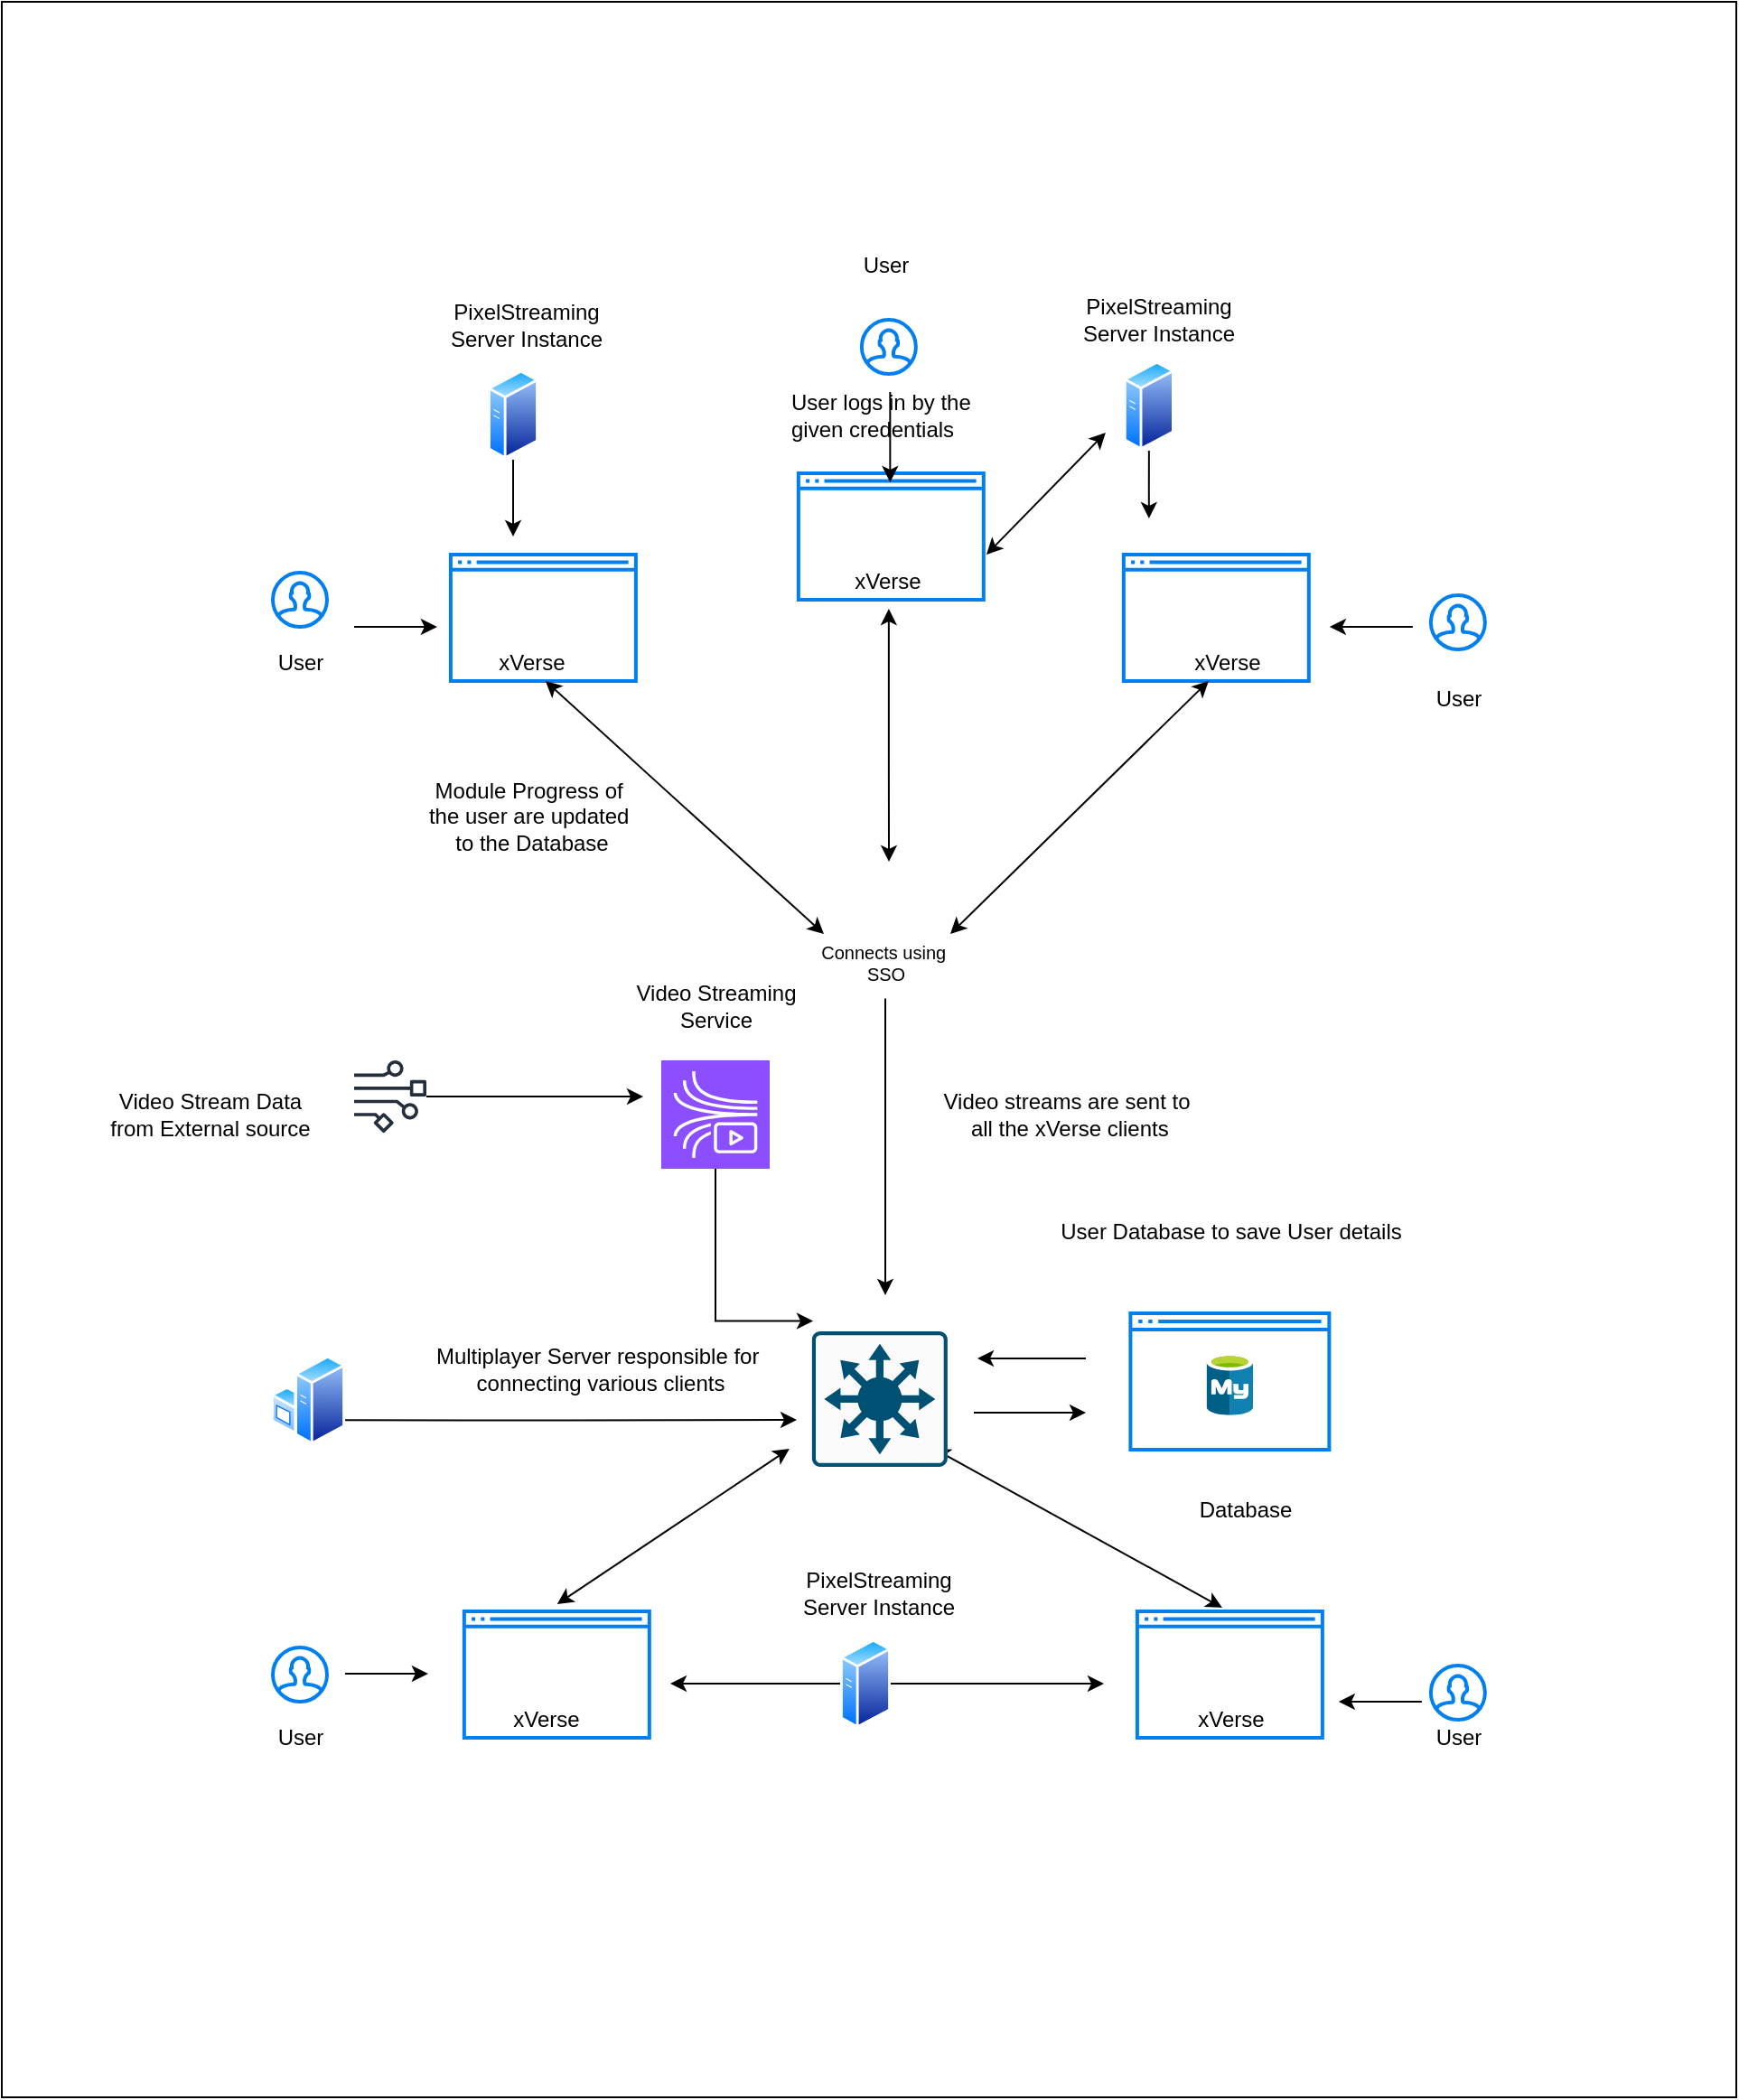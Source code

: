 <mxfile version="23.1.1" type="github">
  <diagram name="Page-1" id="_-QGzUOd0_QxzRf3aAG5">
    <mxGraphModel dx="2951" dy="1599" grid="1" gridSize="10" guides="1" tooltips="1" connect="1" arrows="1" fold="1" page="1" pageScale="1" pageWidth="1169" pageHeight="827" math="0" shadow="0">
      <root>
        <mxCell id="0" />
        <mxCell id="1" parent="0" />
        <mxCell id="xQB053-bf11Bh5swQLD1-143" value="" style="rounded=0;whiteSpace=wrap;html=1;" vertex="1" parent="1">
          <mxGeometry x="140" y="270" width="960" height="1160" as="geometry" />
        </mxCell>
        <mxCell id="xQB053-bf11Bh5swQLD1-28" value="" style="group" vertex="1" connectable="0" parent="1">
          <mxGeometry x="388.45" y="576" width="102.48" height="75" as="geometry" />
        </mxCell>
        <mxCell id="xQB053-bf11Bh5swQLD1-29" value="" style="html=1;verticalLabelPosition=bottom;align=center;labelBackgroundColor=#ffffff;verticalAlign=top;strokeWidth=2;strokeColor=#0080F0;shadow=0;dashed=0;shape=mxgraph.ios7.icons.window;" vertex="1" parent="xQB053-bf11Bh5swQLD1-28">
          <mxGeometry width="102.48" height="70" as="geometry" />
        </mxCell>
        <mxCell id="xQB053-bf11Bh5swQLD1-30" value="" style="shape=image;html=1;verticalAlign=top;verticalLabelPosition=bottom;labelBackgroundColor=#ffffff;imageAspect=0;aspect=fixed;image=https://cdn2.iconfinder.com/data/icons/vivid/48/vr-128.png" vertex="1" parent="xQB053-bf11Bh5swQLD1-28">
          <mxGeometry x="28.181" y="16.154" width="42.043" height="42.043" as="geometry" />
        </mxCell>
        <mxCell id="xQB053-bf11Bh5swQLD1-31" value="xVerse" style="text;html=1;align=center;verticalAlign=middle;resizable=0;points=[];autosize=1;strokeColor=none;fillColor=none;fontSize=12;" vertex="1" parent="xQB053-bf11Bh5swQLD1-28">
          <mxGeometry x="15.0" y="45" width="60" height="30" as="geometry" />
        </mxCell>
        <mxCell id="xQB053-bf11Bh5swQLD1-33" value="" style="group" vertex="1" connectable="0" parent="1">
          <mxGeometry x="760.93" y="576" width="102.48" height="75" as="geometry" />
        </mxCell>
        <mxCell id="xQB053-bf11Bh5swQLD1-34" value="" style="html=1;verticalLabelPosition=bottom;align=center;labelBackgroundColor=#ffffff;verticalAlign=top;strokeWidth=2;strokeColor=#0080F0;shadow=0;dashed=0;shape=mxgraph.ios7.icons.window;" vertex="1" parent="xQB053-bf11Bh5swQLD1-33">
          <mxGeometry width="102.48" height="70" as="geometry" />
        </mxCell>
        <mxCell id="xQB053-bf11Bh5swQLD1-35" value="" style="shape=image;html=1;verticalAlign=top;verticalLabelPosition=bottom;labelBackgroundColor=#ffffff;imageAspect=0;aspect=fixed;image=https://cdn2.iconfinder.com/data/icons/vivid/48/vr-128.png" vertex="1" parent="xQB053-bf11Bh5swQLD1-33">
          <mxGeometry x="28.181" y="16.154" width="42.043" height="42.043" as="geometry" />
        </mxCell>
        <mxCell id="xQB053-bf11Bh5swQLD1-36" value="xVerse" style="text;html=1;align=center;verticalAlign=middle;resizable=0;points=[];autosize=1;strokeColor=none;fillColor=none;fontSize=12;" vertex="1" parent="xQB053-bf11Bh5swQLD1-33">
          <mxGeometry x="27.48" y="45" width="60" height="30" as="geometry" />
        </mxCell>
        <mxCell id="xQB053-bf11Bh5swQLD1-38" value="" style="group" vertex="1" connectable="0" parent="1">
          <mxGeometry x="580.93" y="531" width="102.48" height="75" as="geometry" />
        </mxCell>
        <mxCell id="xQB053-bf11Bh5swQLD1-39" value="" style="html=1;verticalLabelPosition=bottom;align=center;labelBackgroundColor=#ffffff;verticalAlign=top;strokeWidth=2;strokeColor=#0080F0;shadow=0;dashed=0;shape=mxgraph.ios7.icons.window;" vertex="1" parent="xQB053-bf11Bh5swQLD1-38">
          <mxGeometry width="102.48" height="70" as="geometry" />
        </mxCell>
        <mxCell id="xQB053-bf11Bh5swQLD1-40" value="" style="shape=image;html=1;verticalAlign=top;verticalLabelPosition=bottom;labelBackgroundColor=#ffffff;imageAspect=0;aspect=fixed;image=https://cdn2.iconfinder.com/data/icons/vivid/48/vr-128.png" vertex="1" parent="xQB053-bf11Bh5swQLD1-38">
          <mxGeometry x="28.181" y="16.154" width="42.043" height="42.043" as="geometry" />
        </mxCell>
        <mxCell id="xQB053-bf11Bh5swQLD1-41" value="xVerse" style="text;html=1;align=center;verticalAlign=middle;resizable=0;points=[];autosize=1;strokeColor=none;fillColor=none;fontSize=12;" vertex="1" parent="xQB053-bf11Bh5swQLD1-38">
          <mxGeometry x="19.2" y="45" width="60" height="30" as="geometry" />
        </mxCell>
        <mxCell id="xQB053-bf11Bh5swQLD1-42" value="User" style="text;html=1;align=center;verticalAlign=middle;resizable=0;points=[];autosize=1;strokeColor=none;fillColor=none;fontSize=12;" vertex="1" parent="xQB053-bf11Bh5swQLD1-38">
          <mxGeometry x="28.07" y="-125" width="40" height="20" as="geometry" />
        </mxCell>
        <mxCell id="xQB053-bf11Bh5swQLD1-48" value="" style="group" vertex="1" connectable="0" parent="1">
          <mxGeometry x="395.93" y="1161" width="102.48" height="75" as="geometry" />
        </mxCell>
        <mxCell id="xQB053-bf11Bh5swQLD1-49" value="" style="html=1;verticalLabelPosition=bottom;align=center;labelBackgroundColor=#ffffff;verticalAlign=top;strokeWidth=2;strokeColor=#0080F0;shadow=0;dashed=0;shape=mxgraph.ios7.icons.window;" vertex="1" parent="xQB053-bf11Bh5swQLD1-48">
          <mxGeometry width="102.48" height="70" as="geometry" />
        </mxCell>
        <mxCell id="xQB053-bf11Bh5swQLD1-50" value="" style="shape=image;html=1;verticalAlign=top;verticalLabelPosition=bottom;labelBackgroundColor=#ffffff;imageAspect=0;aspect=fixed;image=https://cdn2.iconfinder.com/data/icons/vivid/48/vr-128.png" vertex="1" parent="xQB053-bf11Bh5swQLD1-48">
          <mxGeometry x="28.181" y="16.154" width="42.043" height="42.043" as="geometry" />
        </mxCell>
        <mxCell id="xQB053-bf11Bh5swQLD1-51" value="xVerse" style="text;html=1;align=center;verticalAlign=middle;resizable=0;points=[];autosize=1;strokeColor=none;fillColor=none;fontSize=12;" vertex="1" parent="xQB053-bf11Bh5swQLD1-48">
          <mxGeometry x="15" y="45" width="60" height="30" as="geometry" />
        </mxCell>
        <mxCell id="xQB053-bf11Bh5swQLD1-53" value="" style="group" vertex="1" connectable="0" parent="1">
          <mxGeometry x="768.45" y="1161" width="102.48" height="75" as="geometry" />
        </mxCell>
        <mxCell id="xQB053-bf11Bh5swQLD1-54" value="" style="html=1;verticalLabelPosition=bottom;align=center;labelBackgroundColor=#ffffff;verticalAlign=top;strokeWidth=2;strokeColor=#0080F0;shadow=0;dashed=0;shape=mxgraph.ios7.icons.window;" vertex="1" parent="xQB053-bf11Bh5swQLD1-53">
          <mxGeometry width="102.48" height="70" as="geometry" />
        </mxCell>
        <mxCell id="xQB053-bf11Bh5swQLD1-55" value="" style="shape=image;html=1;verticalAlign=top;verticalLabelPosition=bottom;labelBackgroundColor=#ffffff;imageAspect=0;aspect=fixed;image=https://cdn2.iconfinder.com/data/icons/vivid/48/vr-128.png" vertex="1" parent="xQB053-bf11Bh5swQLD1-53">
          <mxGeometry x="28.181" y="16.154" width="42.043" height="42.043" as="geometry" />
        </mxCell>
        <mxCell id="xQB053-bf11Bh5swQLD1-56" value="xVerse" style="text;html=1;align=center;verticalAlign=middle;resizable=0;points=[];autosize=1;strokeColor=none;fillColor=none;fontSize=12;" vertex="1" parent="xQB053-bf11Bh5swQLD1-53">
          <mxGeometry x="21.24" y="45" width="60" height="30" as="geometry" />
        </mxCell>
        <mxCell id="xQB053-bf11Bh5swQLD1-57" value="" style="endArrow=classic;startArrow=classic;html=1;rounded=0;fontSize=9;" edge="1" parent="1">
          <mxGeometry width="50" height="50" relative="1" as="geometry">
            <mxPoint x="595" y="786" as="sourcePoint" />
            <mxPoint x="440.93" y="646" as="targetPoint" />
          </mxGeometry>
        </mxCell>
        <mxCell id="xQB053-bf11Bh5swQLD1-58" value="" style="endArrow=classic;startArrow=classic;html=1;rounded=0;fontSize=9;" edge="1" parent="1">
          <mxGeometry width="50" height="50" relative="1" as="geometry">
            <mxPoint x="631" y="746" as="sourcePoint" />
            <mxPoint x="630.93" y="606" as="targetPoint" />
            <Array as="points">
              <mxPoint x="630.93" y="686" />
            </Array>
          </mxGeometry>
        </mxCell>
        <mxCell id="xQB053-bf11Bh5swQLD1-59" value="" style="endArrow=classic;startArrow=classic;html=1;rounded=0;fontSize=9;" edge="1" parent="1">
          <mxGeometry width="50" height="50" relative="1" as="geometry">
            <mxPoint x="665" y="786" as="sourcePoint" />
            <mxPoint x="807.93" y="646" as="targetPoint" />
          </mxGeometry>
        </mxCell>
        <mxCell id="xQB053-bf11Bh5swQLD1-60" value="" style="endArrow=classic;startArrow=classic;html=1;rounded=0;fontSize=9;exitX=0.502;exitY=-0.057;exitDx=0;exitDy=0;exitPerimeter=0;" edge="1" parent="1" source="xQB053-bf11Bh5swQLD1-49">
          <mxGeometry width="50" height="50" relative="1" as="geometry">
            <mxPoint x="475.93" y="1121" as="sourcePoint" />
            <mxPoint x="575.93" y="1071" as="targetPoint" />
          </mxGeometry>
        </mxCell>
        <mxCell id="xQB053-bf11Bh5swQLD1-61" value="" style="endArrow=classic;startArrow=classic;html=1;rounded=0;fontSize=9;entryX=0.459;entryY=-0.029;entryDx=0;entryDy=0;entryPerimeter=0;" edge="1" parent="1" target="xQB053-bf11Bh5swQLD1-54">
          <mxGeometry width="50" height="50" relative="1" as="geometry">
            <mxPoint x="655.93" y="1071" as="sourcePoint" />
            <mxPoint x="882.891" y="1054.99" as="targetPoint" />
          </mxGeometry>
        </mxCell>
        <mxCell id="xQB053-bf11Bh5swQLD1-62" value="" style="endArrow=classic;html=1;rounded=0;fontSize=9;" edge="1" parent="1">
          <mxGeometry width="50" height="50" relative="1" as="geometry">
            <mxPoint x="335" y="616" as="sourcePoint" />
            <mxPoint x="380.93" y="616" as="targetPoint" />
          </mxGeometry>
        </mxCell>
        <mxCell id="xQB053-bf11Bh5swQLD1-63" value="" style="endArrow=classic;html=1;rounded=0;fontSize=9;" edge="1" parent="1">
          <mxGeometry width="50" height="50" relative="1" as="geometry">
            <mxPoint x="920.93" y="616" as="sourcePoint" />
            <mxPoint x="874.93" y="616" as="targetPoint" />
          </mxGeometry>
        </mxCell>
        <mxCell id="xQB053-bf11Bh5swQLD1-64" value="" style="endArrow=classic;html=1;rounded=0;fontSize=9;" edge="1" parent="1">
          <mxGeometry width="50" height="50" relative="1" as="geometry">
            <mxPoint x="925.93" y="1211" as="sourcePoint" />
            <mxPoint x="879.93" y="1211" as="targetPoint" />
          </mxGeometry>
        </mxCell>
        <mxCell id="xQB053-bf11Bh5swQLD1-65" value="" style="endArrow=classic;html=1;rounded=0;fontSize=9;" edge="1" parent="1">
          <mxGeometry width="50" height="50" relative="1" as="geometry">
            <mxPoint x="330" y="1195.5" as="sourcePoint" />
            <mxPoint x="375.93" y="1195.5" as="targetPoint" />
          </mxGeometry>
        </mxCell>
        <mxCell id="xQB053-bf11Bh5swQLD1-66" value="" style="endArrow=classic;html=1;rounded=0;fontSize=9;" edge="1" parent="1">
          <mxGeometry width="50" height="50" relative="1" as="geometry">
            <mxPoint x="631.67" y="486" as="sourcePoint" />
            <mxPoint x="631.67" y="536" as="targetPoint" />
          </mxGeometry>
        </mxCell>
        <mxCell id="xQB053-bf11Bh5swQLD1-67" value="" style="group" vertex="1" connectable="0" parent="1">
          <mxGeometry x="599" y="745.995" width="85" height="75.815" as="geometry" />
        </mxCell>
        <mxCell id="xQB053-bf11Bh5swQLD1-68" value="" style="shape=image;html=1;verticalAlign=top;verticalLabelPosition=bottom;labelBackgroundColor=#ffffff;imageAspect=0;aspect=fixed;image=https://cdn4.iconfinder.com/data/icons/internet-security-flat-2/32/Internet_Security_Browser_shield_website_web_safe-128.png;fontSize=10;" vertex="1" parent="xQB053-bf11Bh5swQLD1-67">
          <mxGeometry x="9.59" width="40.816" height="40.816" as="geometry" />
        </mxCell>
        <mxCell id="xQB053-bf11Bh5swQLD1-132" style="edgeStyle=orthogonalEdgeStyle;rounded=0;orthogonalLoop=1;jettySize=auto;html=1;" edge="1" parent="xQB053-bf11Bh5swQLD1-67" source="xQB053-bf11Bh5swQLD1-69">
          <mxGeometry relative="1" as="geometry">
            <mxPoint x="30" y="240.005" as="targetPoint" />
          </mxGeometry>
        </mxCell>
        <mxCell id="xQB053-bf11Bh5swQLD1-69" value="Connects using&amp;nbsp;&lt;br&gt;SSO" style="text;html=1;align=center;verticalAlign=middle;resizable=0;points=[];autosize=1;strokeColor=none;fillColor=none;fontSize=10;" vertex="1" parent="xQB053-bf11Bh5swQLD1-67">
          <mxGeometry x="-20" y="35.815" width="100" height="40" as="geometry" />
        </mxCell>
        <mxCell id="xQB053-bf11Bh5swQLD1-71" value="" style="sketch=0;points=[[0.015,0.015,0],[0.985,0.015,0],[0.985,0.985,0],[0.015,0.985,0],[0.25,0,0],[0.5,0,0],[0.75,0,0],[1,0.25,0],[1,0.5,0],[1,0.75,0],[0.75,1,0],[0.5,1,0],[0.25,1,0],[0,0.75,0],[0,0.5,0],[0,0.25,0]];verticalLabelPosition=bottom;html=1;verticalAlign=top;aspect=fixed;align=center;pointerEvents=1;shape=mxgraph.cisco19.rect;prIcon=l3_switch;fillColor=#FAFAFA;strokeColor=#005073;fontSize=9;" vertex="1" parent="1">
          <mxGeometry x="588.43" y="1006" width="75" height="75" as="geometry" />
        </mxCell>
        <mxCell id="xQB053-bf11Bh5swQLD1-72" value="Multiplayer Server responsible for&amp;nbsp;&lt;br&gt;connecting various clients" style="text;html=1;align=center;verticalAlign=middle;resizable=0;points=[];autosize=1;strokeColor=none;fillColor=none;fontSize=12;" vertex="1" parent="1">
          <mxGeometry x="365.93" y="1006.81" width="210" height="40" as="geometry" />
        </mxCell>
        <mxCell id="xQB053-bf11Bh5swQLD1-73" value="User" style="text;html=1;align=center;verticalAlign=middle;resizable=0;points=[];autosize=1;strokeColor=none;fillColor=none;fontSize=12;" vertex="1" parent="1">
          <mxGeometry x="925.93" y="646" width="40" height="20" as="geometry" />
        </mxCell>
        <mxCell id="xQB053-bf11Bh5swQLD1-75" value="User" style="text;html=1;align=center;verticalAlign=middle;resizable=0;points=[];autosize=1;strokeColor=none;fillColor=none;fontSize=12;" vertex="1" parent="1">
          <mxGeometry x="285" y="626" width="40" height="20" as="geometry" />
        </mxCell>
        <mxCell id="xQB053-bf11Bh5swQLD1-76" value="User" style="text;html=1;align=center;verticalAlign=middle;resizable=0;points=[];autosize=1;strokeColor=none;fillColor=none;fontSize=12;" vertex="1" parent="1">
          <mxGeometry x="285" y="1221" width="40" height="20" as="geometry" />
        </mxCell>
        <mxCell id="xQB053-bf11Bh5swQLD1-77" value="User" style="text;html=1;align=center;verticalAlign=middle;resizable=0;points=[];autosize=1;strokeColor=none;fillColor=none;fontSize=12;" vertex="1" parent="1">
          <mxGeometry x="925.93" y="1221" width="40" height="20" as="geometry" />
        </mxCell>
        <mxCell id="xQB053-bf11Bh5swQLD1-80" value="" style="endArrow=classic;html=1;rounded=0;fontSize=12;" edge="1" parent="1">
          <mxGeometry width="50" height="50" relative="1" as="geometry">
            <mxPoint x="740" y="1021" as="sourcePoint" />
            <mxPoint x="680" y="1021" as="targetPoint" />
          </mxGeometry>
        </mxCell>
        <mxCell id="xQB053-bf11Bh5swQLD1-81" value="" style="group" vertex="1" connectable="0" parent="1">
          <mxGeometry x="764.69" y="996" width="110" height="78.929" as="geometry" />
        </mxCell>
        <mxCell id="xQB053-bf11Bh5swQLD1-82" value="" style="html=1;verticalLabelPosition=bottom;align=center;labelBackgroundColor=#ffffff;verticalAlign=top;strokeWidth=2;strokeColor=#0080F0;shadow=0;dashed=0;shape=mxgraph.ios7.icons.window;" vertex="1" parent="xQB053-bf11Bh5swQLD1-81">
          <mxGeometry width="110.0" height="75.5" as="geometry" />
        </mxCell>
        <mxCell id="xQB053-bf11Bh5swQLD1-84" value="" style="sketch=0;aspect=fixed;html=1;points=[];align=center;image;fontSize=12;image=img/lib/mscae/Azure_Database_for_MySQL_servers.svg;" vertex="1" parent="xQB053-bf11Bh5swQLD1-81">
          <mxGeometry x="42.118" y="22.512" width="25.761" height="33.897" as="geometry" />
        </mxCell>
        <mxCell id="xQB053-bf11Bh5swQLD1-85" value="Database" style="text;html=1;align=center;verticalAlign=middle;resizable=0;points=[];autosize=1;strokeColor=none;fillColor=none;fontSize=12;" vertex="1" parent="xQB053-bf11Bh5swQLD1-81">
          <mxGeometry x="27.926" y="93.929" width="70" height="30" as="geometry" />
        </mxCell>
        <mxCell id="xQB053-bf11Bh5swQLD1-87" value="User Database to save User details&lt;br&gt;" style="text;html=1;align=center;verticalAlign=middle;resizable=0;points=[];autosize=1;strokeColor=none;fillColor=none;fontSize=12;" vertex="1" parent="1">
          <mxGeometry x="714.69" y="936" width="210" height="30" as="geometry" />
        </mxCell>
        <mxCell id="xQB053-bf11Bh5swQLD1-88" value="Module Progress of&amp;nbsp;&lt;br&gt;the user are updated&amp;nbsp;&lt;br&gt;to the Database" style="text;html=1;align=center;verticalAlign=middle;resizable=0;points=[];autosize=1;strokeColor=none;fillColor=none;fontSize=12;" vertex="1" parent="1">
          <mxGeometry x="368.41" y="696" width="130" height="50" as="geometry" />
        </mxCell>
        <mxCell id="xQB053-bf11Bh5swQLD1-104" value="" style="endArrow=classic;html=1;rounded=0;fontSize=9;" edge="1" parent="1">
          <mxGeometry width="50" height="50" relative="1" as="geometry">
            <mxPoint x="678" y="1051" as="sourcePoint" />
            <mxPoint x="740" y="1051" as="targetPoint" />
          </mxGeometry>
        </mxCell>
        <mxCell id="xQB053-bf11Bh5swQLD1-113" style="edgeStyle=orthogonalEdgeStyle;rounded=0;orthogonalLoop=1;jettySize=auto;html=1;exitX=1;exitY=0.75;exitDx=0;exitDy=0;" edge="1" parent="1" source="xQB053-bf11Bh5swQLD1-109">
          <mxGeometry relative="1" as="geometry">
            <mxPoint x="580" y="1055" as="targetPoint" />
          </mxGeometry>
        </mxCell>
        <mxCell id="xQB053-bf11Bh5swQLD1-109" value="" style="image;aspect=fixed;perimeter=ellipsePerimeter;html=1;align=center;shadow=0;dashed=0;spacingTop=3;image=img/lib/active_directory/windows_server.svg;" vertex="1" parent="1">
          <mxGeometry x="289" y="1019" width="41" height="50" as="geometry" />
        </mxCell>
        <mxCell id="xQB053-bf11Bh5swQLD1-114" value="" style="html=1;verticalLabelPosition=bottom;align=center;labelBackgroundColor=#ffffff;verticalAlign=top;strokeWidth=2;strokeColor=#0080F0;shadow=0;dashed=0;shape=mxgraph.ios7.icons.user;" vertex="1" parent="1">
          <mxGeometry x="290" y="586" width="30" height="30" as="geometry" />
        </mxCell>
        <mxCell id="xQB053-bf11Bh5swQLD1-115" value="" style="html=1;verticalLabelPosition=bottom;align=center;labelBackgroundColor=#ffffff;verticalAlign=top;strokeWidth=2;strokeColor=#0080F0;shadow=0;dashed=0;shape=mxgraph.ios7.icons.user;" vertex="1" parent="1">
          <mxGeometry x="615.93" y="446" width="30" height="30" as="geometry" />
        </mxCell>
        <mxCell id="xQB053-bf11Bh5swQLD1-116" value="" style="html=1;verticalLabelPosition=bottom;align=center;labelBackgroundColor=#ffffff;verticalAlign=top;strokeWidth=2;strokeColor=#0080F0;shadow=0;dashed=0;shape=mxgraph.ios7.icons.user;" vertex="1" parent="1">
          <mxGeometry x="930.93" y="598.5" width="30" height="30" as="geometry" />
        </mxCell>
        <mxCell id="xQB053-bf11Bh5swQLD1-117" value="" style="html=1;verticalLabelPosition=bottom;align=center;labelBackgroundColor=#ffffff;verticalAlign=top;strokeWidth=2;strokeColor=#0080F0;shadow=0;dashed=0;shape=mxgraph.ios7.icons.user;" vertex="1" parent="1">
          <mxGeometry x="930.93" y="1191" width="30" height="30" as="geometry" />
        </mxCell>
        <mxCell id="xQB053-bf11Bh5swQLD1-118" value="" style="html=1;verticalLabelPosition=bottom;align=center;labelBackgroundColor=#ffffff;verticalAlign=top;strokeWidth=2;strokeColor=#0080F0;shadow=0;dashed=0;shape=mxgraph.ios7.icons.user;" vertex="1" parent="1">
          <mxGeometry x="290.0" y="1181" width="30" height="30" as="geometry" />
        </mxCell>
        <mxCell id="xQB053-bf11Bh5swQLD1-121" style="edgeStyle=orthogonalEdgeStyle;rounded=0;orthogonalLoop=1;jettySize=auto;html=1;" edge="1" parent="1" source="xQB053-bf11Bh5swQLD1-119">
          <mxGeometry relative="1" as="geometry">
            <mxPoint x="423" y="566" as="targetPoint" />
          </mxGeometry>
        </mxCell>
        <mxCell id="xQB053-bf11Bh5swQLD1-119" value="" style="image;aspect=fixed;perimeter=ellipsePerimeter;html=1;align=center;shadow=0;dashed=0;spacingTop=3;image=img/lib/active_directory/generic_server.svg;" vertex="1" parent="1">
          <mxGeometry x="409" y="473.5" width="28.0" height="50" as="geometry" />
        </mxCell>
        <mxCell id="xQB053-bf11Bh5swQLD1-120" value="PixelStreaming&lt;br&gt;Server Instance" style="text;html=1;align=center;verticalAlign=middle;resizable=0;points=[];autosize=1;strokeColor=none;fillColor=none;" vertex="1" parent="1">
          <mxGeometry x="375" y="428.5" width="110" height="40" as="geometry" />
        </mxCell>
        <mxCell id="xQB053-bf11Bh5swQLD1-124" style="edgeStyle=orthogonalEdgeStyle;rounded=0;orthogonalLoop=1;jettySize=auto;html=1;" edge="1" parent="1" source="xQB053-bf11Bh5swQLD1-122">
          <mxGeometry relative="1" as="geometry">
            <mxPoint x="510" y="1201" as="targetPoint" />
          </mxGeometry>
        </mxCell>
        <mxCell id="xQB053-bf11Bh5swQLD1-125" style="edgeStyle=orthogonalEdgeStyle;rounded=0;orthogonalLoop=1;jettySize=auto;html=1;" edge="1" parent="1" source="xQB053-bf11Bh5swQLD1-122">
          <mxGeometry relative="1" as="geometry">
            <mxPoint x="750" y="1201" as="targetPoint" />
          </mxGeometry>
        </mxCell>
        <mxCell id="xQB053-bf11Bh5swQLD1-122" value="" style="image;aspect=fixed;perimeter=ellipsePerimeter;html=1;align=center;shadow=0;dashed=0;spacingTop=3;image=img/lib/active_directory/generic_server.svg;" vertex="1" parent="1">
          <mxGeometry x="604" y="1176" width="28.0" height="50" as="geometry" />
        </mxCell>
        <mxCell id="xQB053-bf11Bh5swQLD1-123" value="PixelStreaming&lt;br&gt;Server Instance" style="text;html=1;align=center;verticalAlign=middle;resizable=0;points=[];autosize=1;strokeColor=none;fillColor=none;" vertex="1" parent="1">
          <mxGeometry x="570" y="1131" width="110" height="40" as="geometry" />
        </mxCell>
        <mxCell id="xQB053-bf11Bh5swQLD1-128" style="edgeStyle=orthogonalEdgeStyle;rounded=0;orthogonalLoop=1;jettySize=auto;html=1;" edge="1" parent="1" source="xQB053-bf11Bh5swQLD1-126">
          <mxGeometry relative="1" as="geometry">
            <mxPoint x="774.93" y="556" as="targetPoint" />
          </mxGeometry>
        </mxCell>
        <mxCell id="xQB053-bf11Bh5swQLD1-126" value="" style="image;aspect=fixed;perimeter=ellipsePerimeter;html=1;align=center;shadow=0;dashed=0;spacingTop=3;image=img/lib/active_directory/generic_server.svg;" vertex="1" parent="1">
          <mxGeometry x="760.93" y="468.5" width="28.0" height="50" as="geometry" />
        </mxCell>
        <mxCell id="xQB053-bf11Bh5swQLD1-127" value="PixelStreaming&lt;br&gt;Server Instance" style="text;html=1;align=center;verticalAlign=middle;resizable=0;points=[];autosize=1;strokeColor=none;fillColor=none;" vertex="1" parent="1">
          <mxGeometry x="725" y="426" width="110" height="40" as="geometry" />
        </mxCell>
        <mxCell id="xQB053-bf11Bh5swQLD1-70" value="User logs in by the &lt;br&gt;given credentials&amp;nbsp;&lt;br style=&quot;font-size: 12px&quot;&gt;" style="text;html=1;align=left;verticalAlign=middle;resizable=0;points=[];autosize=1;strokeColor=none;fillColor=none;fontSize=12;" vertex="1" parent="1">
          <mxGeometry x="575" y="478.5" width="120" height="40" as="geometry" />
        </mxCell>
        <mxCell id="xQB053-bf11Bh5swQLD1-129" value="" style="endArrow=classic;startArrow=classic;html=1;rounded=0;fontSize=9;" edge="1" parent="1">
          <mxGeometry width="50" height="50" relative="1" as="geometry">
            <mxPoint x="685" y="576" as="sourcePoint" />
            <mxPoint x="750.93" y="508.5" as="targetPoint" />
          </mxGeometry>
        </mxCell>
        <mxCell id="xQB053-bf11Bh5swQLD1-130" value="" style="sketch=0;points=[[0,0,0],[0.25,0,0],[0.5,0,0],[0.75,0,0],[1,0,0],[0,1,0],[0.25,1,0],[0.5,1,0],[0.75,1,0],[1,1,0],[0,0.25,0],[0,0.5,0],[0,0.75,0],[1,0.25,0],[1,0.5,0],[1,0.75,0]];outlineConnect=0;fontColor=#232F3E;fillColor=#8C4FFF;strokeColor=#ffffff;dashed=0;verticalLabelPosition=bottom;verticalAlign=top;align=center;html=1;fontSize=12;fontStyle=0;aspect=fixed;shape=mxgraph.aws4.resourceIcon;resIcon=mxgraph.aws4.kinesis_video_streams;" vertex="1" parent="1">
          <mxGeometry x="505" y="856" width="60" height="60" as="geometry" />
        </mxCell>
        <mxCell id="xQB053-bf11Bh5swQLD1-131" value="Video Streaming&lt;br&gt;Service" style="text;html=1;align=center;verticalAlign=middle;resizable=0;points=[];autosize=1;strokeColor=none;fillColor=none;" vertex="1" parent="1">
          <mxGeometry x="480" y="806" width="110" height="40" as="geometry" />
        </mxCell>
        <mxCell id="xQB053-bf11Bh5swQLD1-135" style="edgeStyle=orthogonalEdgeStyle;rounded=0;orthogonalLoop=1;jettySize=auto;html=1;" edge="1" parent="1" source="xQB053-bf11Bh5swQLD1-133">
          <mxGeometry relative="1" as="geometry">
            <mxPoint x="495" y="876" as="targetPoint" />
          </mxGeometry>
        </mxCell>
        <mxCell id="xQB053-bf11Bh5swQLD1-133" value="" style="sketch=0;outlineConnect=0;fontColor=#232F3E;gradientColor=none;fillColor=#232F3D;strokeColor=none;dashed=0;verticalLabelPosition=bottom;verticalAlign=top;align=center;html=1;fontSize=12;fontStyle=0;aspect=fixed;pointerEvents=1;shape=mxgraph.aws4.data_stream;" vertex="1" parent="1">
          <mxGeometry x="335" y="856" width="40" height="40" as="geometry" />
        </mxCell>
        <mxCell id="xQB053-bf11Bh5swQLD1-136" value="Video Stream Data&lt;br&gt;from External source" style="text;html=1;align=center;verticalAlign=middle;resizable=0;points=[];autosize=1;strokeColor=none;fillColor=none;" vertex="1" parent="1">
          <mxGeometry x="190" y="866" width="130" height="40" as="geometry" />
        </mxCell>
        <mxCell id="xQB053-bf11Bh5swQLD1-138" style="edgeStyle=orthogonalEdgeStyle;rounded=0;orthogonalLoop=1;jettySize=auto;html=1;exitX=0.5;exitY=1;exitDx=0;exitDy=0;exitPerimeter=0;entryX=0.008;entryY=-0.076;entryDx=0;entryDy=0;entryPerimeter=0;" edge="1" parent="1" source="xQB053-bf11Bh5swQLD1-130" target="xQB053-bf11Bh5swQLD1-71">
          <mxGeometry relative="1" as="geometry" />
        </mxCell>
        <mxCell id="xQB053-bf11Bh5swQLD1-139" value="Video streams are sent to&lt;br&gt;&amp;nbsp;all the xVerse clients" style="text;html=1;align=center;verticalAlign=middle;resizable=0;points=[];autosize=1;strokeColor=none;fillColor=none;" vertex="1" parent="1">
          <mxGeometry x="649" y="866" width="160" height="40" as="geometry" />
        </mxCell>
      </root>
    </mxGraphModel>
  </diagram>
</mxfile>
